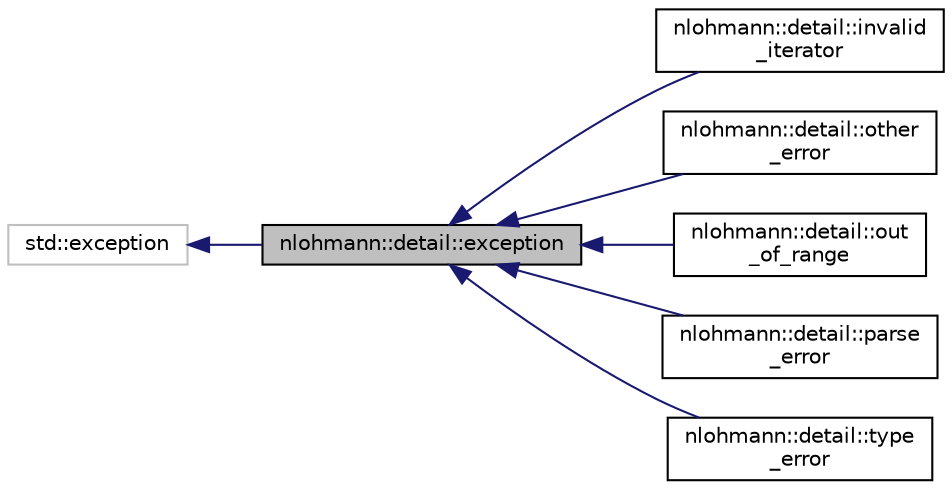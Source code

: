 digraph "nlohmann::detail::exception"
{
 // INTERACTIVE_SVG=YES
  edge [fontname="Helvetica",fontsize="10",labelfontname="Helvetica",labelfontsize="10"];
  node [fontname="Helvetica",fontsize="10",shape=record];
  rankdir="LR";
  Node0 [label="nlohmann::detail::exception",height=0.2,width=0.4,color="black", fillcolor="grey75", style="filled", fontcolor="black"];
  Node1 -> Node0 [dir="back",color="midnightblue",fontsize="10",style="solid"];
  Node1 [label="std::exception",height=0.2,width=0.4,color="grey75", fillcolor="white", style="filled",tooltip="STL class. "];
  Node0 -> Node2 [dir="back",color="midnightblue",fontsize="10",style="solid"];
  Node2 [label="nlohmann::detail::invalid\l_iterator",height=0.2,width=0.4,color="black", fillcolor="white", style="filled",URL="$classnlohmann_1_1detail_1_1invalid__iterator.html",tooltip="exception indicating errors with iterators "];
  Node0 -> Node3 [dir="back",color="midnightblue",fontsize="10",style="solid"];
  Node3 [label="nlohmann::detail::other\l_error",height=0.2,width=0.4,color="black", fillcolor="white", style="filled",URL="$classnlohmann_1_1detail_1_1other__error.html",tooltip="exception indicating other library errors "];
  Node0 -> Node4 [dir="back",color="midnightblue",fontsize="10",style="solid"];
  Node4 [label="nlohmann::detail::out\l_of_range",height=0.2,width=0.4,color="black", fillcolor="white", style="filled",URL="$classnlohmann_1_1detail_1_1out__of__range.html",tooltip="exception indicating access out of the defined range "];
  Node0 -> Node5 [dir="back",color="midnightblue",fontsize="10",style="solid"];
  Node5 [label="nlohmann::detail::parse\l_error",height=0.2,width=0.4,color="black", fillcolor="white", style="filled",URL="$classnlohmann_1_1detail_1_1parse__error.html",tooltip="exception indicating a parse error "];
  Node0 -> Node6 [dir="back",color="midnightblue",fontsize="10",style="solid"];
  Node6 [label="nlohmann::detail::type\l_error",height=0.2,width=0.4,color="black", fillcolor="white", style="filled",URL="$classnlohmann_1_1detail_1_1type__error.html",tooltip="exception indicating executing a member function with a wrong type "];
}
